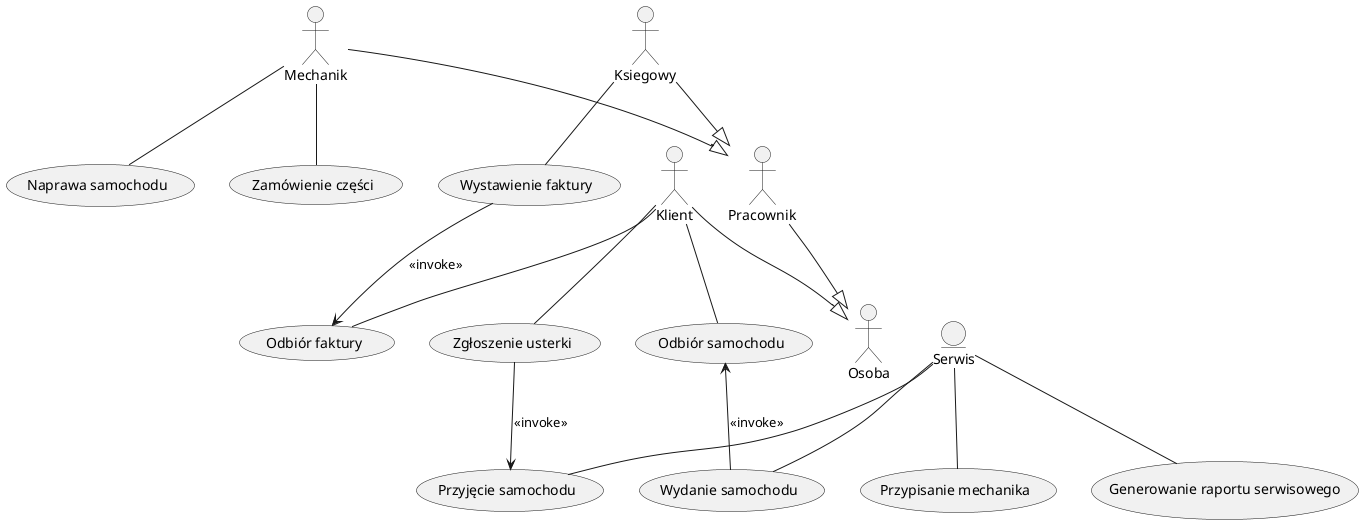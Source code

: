 @startuml "serwis_samochodowy_diagram_przypadkow_uzycia"

actor Klient as K
actor Mechanik as M
actor Ksiegowy as Ks
entity Serwis as S
actor Osoba as O
actor Pracownik as P

K --|> O
P --|> O
Ks --|> P
M --|> P

usecase "Przypisanie mechanika" as przy_mech
usecase "Zamówienie części" as zam_czesc
usecase "Zgłoszenie usterki" as zgl_ust
usecase "Odbiór faktury" as odb_fakt
usecase "Odbiór samochodu" as odb_samo
usecase "Naprawa samochodu" as nap_samo
usecase "Przyjęcie samochodu" as przy_samo
usecase "Wydanie samochodu" as wyd_samo
usecase "Generowanie raportu serwisowego" as gen_rap
usecase "Wystawienie faktury" as wys_fakt

S -- przy_mech
M -- zam_czesc
K -- zgl_ust
K -- odb_fakt
K -- odb_samo
M -- nap_samo
S -- przy_samo
S -- wyd_samo
S -- gen_rap
Ks -- wys_fakt

wys_fakt --> odb_fakt: <<invoke>>
odb_samo <-- wyd_samo: <<invoke>>
zgl_ust --> przy_samo: <<invoke>>


@enduml